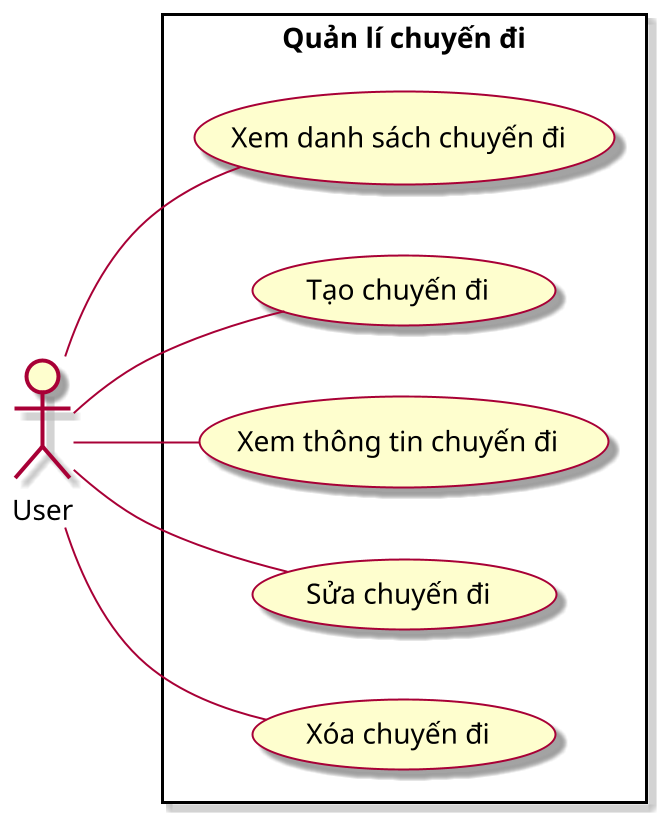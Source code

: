 @startuml ManagePlanTripUC

left to right direction
skin rose
scale 2

actor "User" as u

rectangle "Quản lí chuyến đi" {
    usecase "Xem danh sách chuyến đi" as UC1
    usecase "Tạo chuyến đi" as UC2
    usecase "Xem thông tin chuyến đi" as UC3
    usecase "Sửa chuyến đi" as UC4
    usecase "Xóa chuyến đi" as UC5
}

u -- UC1
u -- UC2
u -- UC3
u -- UC4
u -- UC5

@enduml